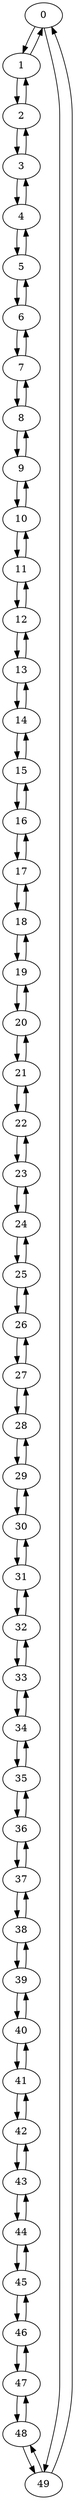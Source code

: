 strict digraph {
    0 -> { 1 49 }
    1 -> { 0 2 }
    2 -> { 1 3 }
    3 -> { 2 4 }
    4 -> { 3 5 }
    5 -> { 4 6 }
    6 -> { 5 7 }
    7 -> { 6 8 }
    8 -> { 7 9 }
    9 -> { 8 10 }
    10 -> { 9 11 }
    11 -> { 10 12 }
    12 -> { 11 13 }
    13 -> { 12 14 }
    14 -> { 13 15 }
    15 -> { 14 16 }
    16 -> { 15 17 }
    17 -> { 16 18 }
    18 -> { 17 19 }
    19 -> { 18 20 }
    20 -> { 19 21 }
    21 -> { 20 22 }
    22 -> { 21 23 }
    23 -> { 22 24 }
    24 -> { 23 25 }
    25 -> { 24 26 }
    26 -> { 25 27 }
    27 -> { 26 28 }
    28 -> { 27 29 }
    29 -> { 28 30 }
    30 -> { 29 31 }
    31 -> { 30 32 }
    32 -> { 31 33 }
    33 -> { 32 34 }
    34 -> { 33 35 }
    35 -> { 34 36 }
    36 -> { 35 37 }
    37 -> { 36 38 }
    38 -> { 37 39 }
    39 -> { 38 40 }
    40 -> { 39 41 }
    41 -> { 40 42 }
    42 -> { 41 43 }
    43 -> { 42 44 }
    44 -> { 43 45 }
    45 -> { 44 46 }
    46 -> { 45 47 }
    47 -> { 46 48 }
    48 -> { 47 49 }
    49 -> { 0 48 }
}
